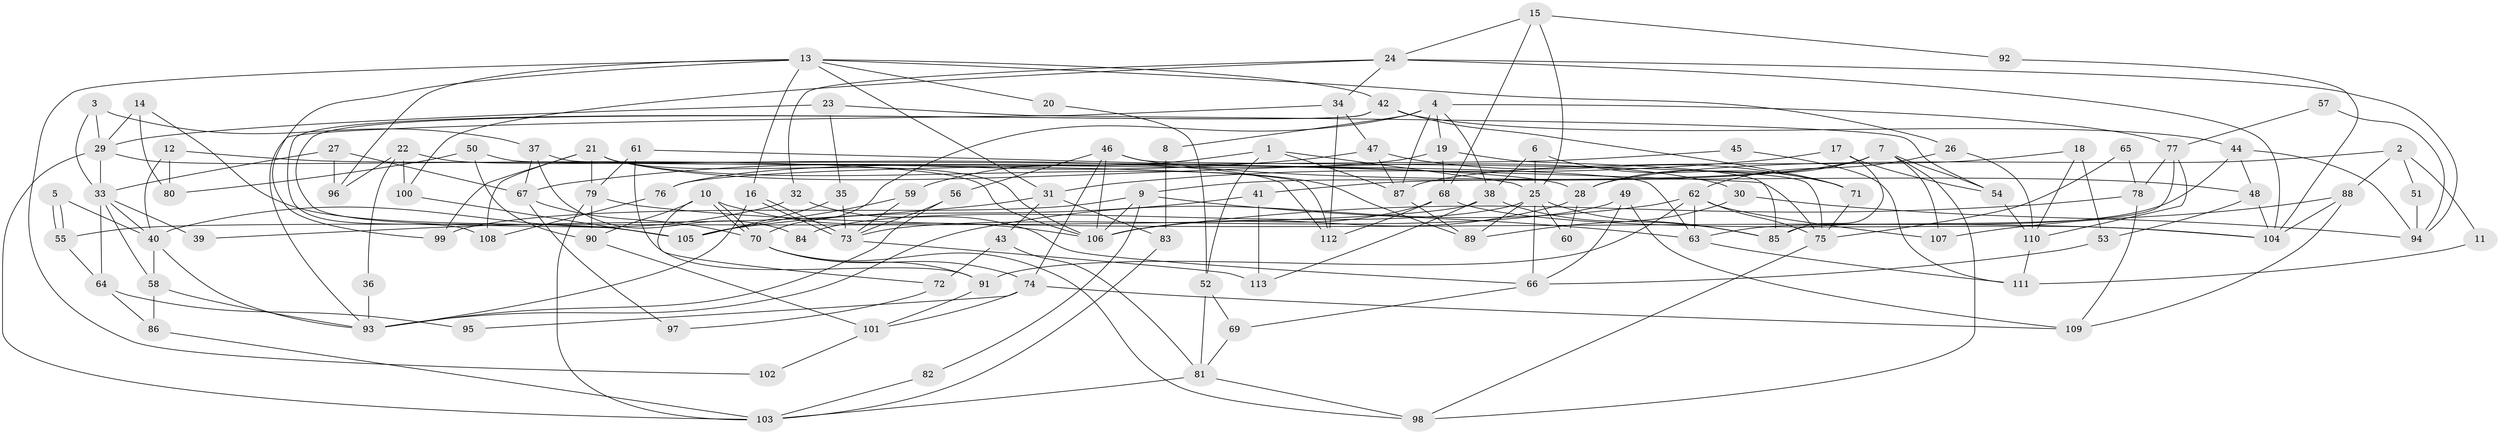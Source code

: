 // Generated by graph-tools (version 1.1) at 2025/11/02/27/25 16:11:22]
// undirected, 113 vertices, 226 edges
graph export_dot {
graph [start="1"]
  node [color=gray90,style=filled];
  1;
  2;
  3;
  4;
  5;
  6;
  7;
  8;
  9;
  10;
  11;
  12;
  13;
  14;
  15;
  16;
  17;
  18;
  19;
  20;
  21;
  22;
  23;
  24;
  25;
  26;
  27;
  28;
  29;
  30;
  31;
  32;
  33;
  34;
  35;
  36;
  37;
  38;
  39;
  40;
  41;
  42;
  43;
  44;
  45;
  46;
  47;
  48;
  49;
  50;
  51;
  52;
  53;
  54;
  55;
  56;
  57;
  58;
  59;
  60;
  61;
  62;
  63;
  64;
  65;
  66;
  67;
  68;
  69;
  70;
  71;
  72;
  73;
  74;
  75;
  76;
  77;
  78;
  79;
  80;
  81;
  82;
  83;
  84;
  85;
  86;
  87;
  88;
  89;
  90;
  91;
  92;
  93;
  94;
  95;
  96;
  97;
  98;
  99;
  100;
  101;
  102;
  103;
  104;
  105;
  106;
  107;
  108;
  109;
  110;
  111;
  112;
  113;
  1 -- 52;
  1 -- 87;
  1 -- 25;
  1 -- 59;
  2 -- 88;
  2 -- 28;
  2 -- 11;
  2 -- 51;
  3 -- 37;
  3 -- 33;
  3 -- 29;
  4 -- 19;
  4 -- 38;
  4 -- 8;
  4 -- 70;
  4 -- 77;
  4 -- 87;
  5 -- 40;
  5 -- 55;
  5 -- 55;
  6 -- 71;
  6 -- 25;
  6 -- 38;
  7 -- 98;
  7 -- 107;
  7 -- 9;
  7 -- 28;
  7 -- 41;
  7 -- 54;
  8 -- 83;
  9 -- 106;
  9 -- 63;
  9 -- 82;
  9 -- 99;
  10 -- 70;
  10 -- 70;
  10 -- 106;
  10 -- 72;
  10 -- 90;
  11 -- 111;
  12 -- 40;
  12 -- 28;
  12 -- 80;
  13 -- 16;
  13 -- 42;
  13 -- 20;
  13 -- 26;
  13 -- 31;
  13 -- 96;
  13 -- 99;
  13 -- 102;
  14 -- 29;
  14 -- 105;
  14 -- 80;
  15 -- 24;
  15 -- 25;
  15 -- 68;
  15 -- 92;
  16 -- 73;
  16 -- 73;
  16 -- 93;
  17 -- 85;
  17 -- 54;
  17 -- 31;
  18 -- 53;
  18 -- 110;
  18 -- 87;
  19 -- 68;
  19 -- 85;
  19 -- 76;
  20 -- 52;
  21 -- 99;
  21 -- 106;
  21 -- 30;
  21 -- 79;
  21 -- 89;
  21 -- 108;
  22 -- 100;
  22 -- 96;
  22 -- 36;
  22 -- 112;
  23 -- 29;
  23 -- 54;
  23 -- 35;
  24 -- 94;
  24 -- 104;
  24 -- 32;
  24 -- 34;
  24 -- 100;
  25 -- 89;
  25 -- 60;
  25 -- 66;
  25 -- 84;
  25 -- 85;
  26 -- 62;
  26 -- 110;
  27 -- 33;
  27 -- 67;
  27 -- 96;
  28 -- 106;
  28 -- 60;
  29 -- 106;
  29 -- 33;
  29 -- 103;
  30 -- 89;
  30 -- 94;
  31 -- 39;
  31 -- 43;
  31 -- 83;
  32 -- 40;
  32 -- 66;
  33 -- 40;
  33 -- 39;
  33 -- 58;
  33 -- 64;
  34 -- 112;
  34 -- 47;
  34 -- 93;
  35 -- 73;
  35 -- 105;
  36 -- 93;
  37 -- 112;
  37 -- 67;
  37 -- 84;
  38 -- 113;
  38 -- 55;
  38 -- 85;
  40 -- 93;
  40 -- 58;
  41 -- 105;
  41 -- 113;
  42 -- 71;
  42 -- 105;
  42 -- 44;
  42 -- 108;
  43 -- 81;
  43 -- 72;
  44 -- 63;
  44 -- 48;
  44 -- 94;
  45 -- 76;
  45 -- 111;
  46 -- 74;
  46 -- 56;
  46 -- 48;
  46 -- 75;
  46 -- 106;
  47 -- 87;
  47 -- 67;
  47 -- 71;
  48 -- 53;
  48 -- 104;
  49 -- 66;
  49 -- 109;
  49 -- 73;
  50 -- 80;
  50 -- 63;
  50 -- 90;
  51 -- 94;
  52 -- 81;
  52 -- 69;
  53 -- 66;
  54 -- 110;
  55 -- 64;
  56 -- 93;
  56 -- 73;
  57 -- 94;
  57 -- 77;
  58 -- 86;
  58 -- 93;
  59 -- 73;
  59 -- 105;
  61 -- 75;
  61 -- 79;
  61 -- 91;
  62 -- 93;
  62 -- 91;
  62 -- 63;
  62 -- 75;
  62 -- 107;
  63 -- 111;
  64 -- 86;
  64 -- 95;
  65 -- 78;
  65 -- 75;
  66 -- 69;
  67 -- 70;
  67 -- 97;
  68 -- 104;
  68 -- 106;
  68 -- 112;
  69 -- 81;
  70 -- 74;
  70 -- 91;
  70 -- 98;
  71 -- 75;
  72 -- 97;
  73 -- 113;
  74 -- 101;
  74 -- 95;
  74 -- 109;
  75 -- 98;
  76 -- 108;
  77 -- 85;
  77 -- 78;
  77 -- 110;
  78 -- 106;
  78 -- 109;
  79 -- 90;
  79 -- 103;
  79 -- 104;
  81 -- 98;
  81 -- 103;
  82 -- 103;
  83 -- 103;
  86 -- 103;
  87 -- 89;
  88 -- 109;
  88 -- 104;
  88 -- 107;
  90 -- 101;
  91 -- 101;
  92 -- 104;
  100 -- 105;
  101 -- 102;
  110 -- 111;
}
